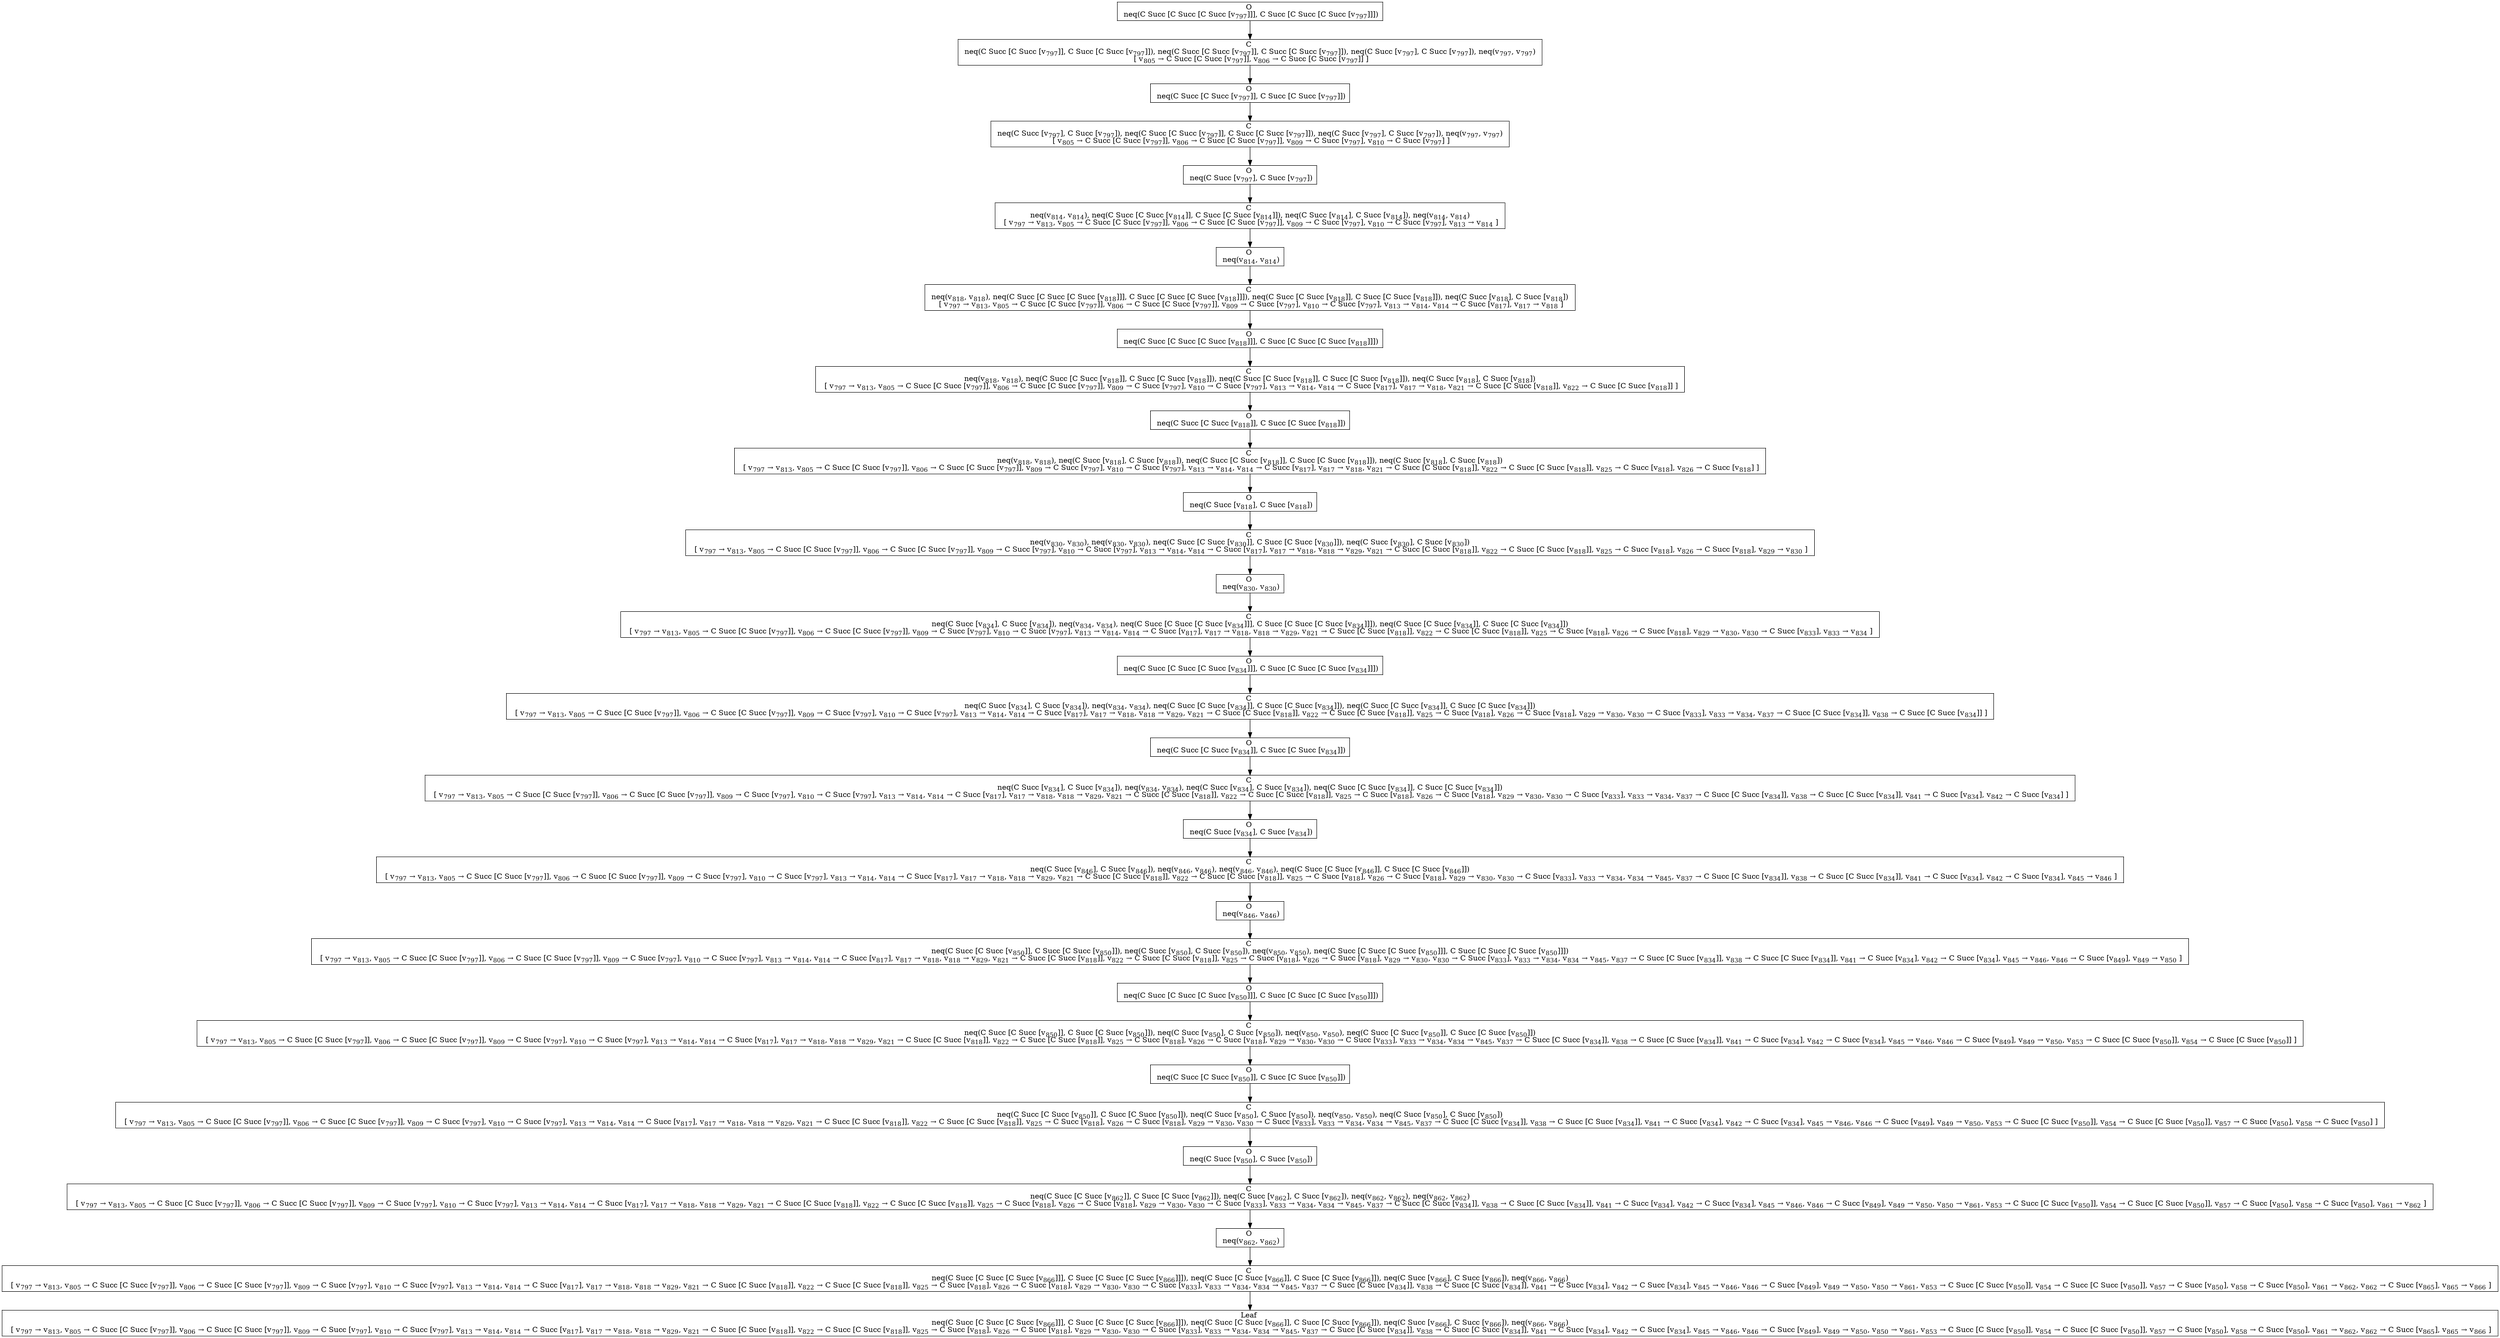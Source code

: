 digraph {
    graph [rankdir=TB
          ,bgcolor=transparent];
    node [shape=box
         ,fillcolor=white
         ,style=filled];
    0 [label=<O <BR/> neq(C Succ [C Succ [C Succ [v<SUB>797</SUB>]]], C Succ [C Succ [C Succ [v<SUB>797</SUB>]]])>];
    1 [label=<C <BR/> neq(C Succ [C Succ [v<SUB>797</SUB>]], C Succ [C Succ [v<SUB>797</SUB>]]), neq(C Succ [C Succ [v<SUB>797</SUB>]], C Succ [C Succ [v<SUB>797</SUB>]]), neq(C Succ [v<SUB>797</SUB>], C Succ [v<SUB>797</SUB>]), neq(v<SUB>797</SUB>, v<SUB>797</SUB>) <BR/>  [ v<SUB>805</SUB> &rarr; C Succ [C Succ [v<SUB>797</SUB>]], v<SUB>806</SUB> &rarr; C Succ [C Succ [v<SUB>797</SUB>]] ] >];
    2 [label=<O <BR/> neq(C Succ [C Succ [v<SUB>797</SUB>]], C Succ [C Succ [v<SUB>797</SUB>]])>];
    3 [label=<C <BR/> neq(C Succ [v<SUB>797</SUB>], C Succ [v<SUB>797</SUB>]), neq(C Succ [C Succ [v<SUB>797</SUB>]], C Succ [C Succ [v<SUB>797</SUB>]]), neq(C Succ [v<SUB>797</SUB>], C Succ [v<SUB>797</SUB>]), neq(v<SUB>797</SUB>, v<SUB>797</SUB>) <BR/>  [ v<SUB>805</SUB> &rarr; C Succ [C Succ [v<SUB>797</SUB>]], v<SUB>806</SUB> &rarr; C Succ [C Succ [v<SUB>797</SUB>]], v<SUB>809</SUB> &rarr; C Succ [v<SUB>797</SUB>], v<SUB>810</SUB> &rarr; C Succ [v<SUB>797</SUB>] ] >];
    4 [label=<O <BR/> neq(C Succ [v<SUB>797</SUB>], C Succ [v<SUB>797</SUB>])>];
    5 [label=<C <BR/> neq(v<SUB>814</SUB>, v<SUB>814</SUB>), neq(C Succ [C Succ [v<SUB>814</SUB>]], C Succ [C Succ [v<SUB>814</SUB>]]), neq(C Succ [v<SUB>814</SUB>], C Succ [v<SUB>814</SUB>]), neq(v<SUB>814</SUB>, v<SUB>814</SUB>) <BR/>  [ v<SUB>797</SUB> &rarr; v<SUB>813</SUB>, v<SUB>805</SUB> &rarr; C Succ [C Succ [v<SUB>797</SUB>]], v<SUB>806</SUB> &rarr; C Succ [C Succ [v<SUB>797</SUB>]], v<SUB>809</SUB> &rarr; C Succ [v<SUB>797</SUB>], v<SUB>810</SUB> &rarr; C Succ [v<SUB>797</SUB>], v<SUB>813</SUB> &rarr; v<SUB>814</SUB> ] >];
    6 [label=<O <BR/> neq(v<SUB>814</SUB>, v<SUB>814</SUB>)>];
    7 [label=<C <BR/> neq(v<SUB>818</SUB>, v<SUB>818</SUB>), neq(C Succ [C Succ [C Succ [v<SUB>818</SUB>]]], C Succ [C Succ [C Succ [v<SUB>818</SUB>]]]), neq(C Succ [C Succ [v<SUB>818</SUB>]], C Succ [C Succ [v<SUB>818</SUB>]]), neq(C Succ [v<SUB>818</SUB>], C Succ [v<SUB>818</SUB>]) <BR/>  [ v<SUB>797</SUB> &rarr; v<SUB>813</SUB>, v<SUB>805</SUB> &rarr; C Succ [C Succ [v<SUB>797</SUB>]], v<SUB>806</SUB> &rarr; C Succ [C Succ [v<SUB>797</SUB>]], v<SUB>809</SUB> &rarr; C Succ [v<SUB>797</SUB>], v<SUB>810</SUB> &rarr; C Succ [v<SUB>797</SUB>], v<SUB>813</SUB> &rarr; v<SUB>814</SUB>, v<SUB>814</SUB> &rarr; C Succ [v<SUB>817</SUB>], v<SUB>817</SUB> &rarr; v<SUB>818</SUB> ] >];
    8 [label=<O <BR/> neq(C Succ [C Succ [C Succ [v<SUB>818</SUB>]]], C Succ [C Succ [C Succ [v<SUB>818</SUB>]]])>];
    9 [label=<C <BR/> neq(v<SUB>818</SUB>, v<SUB>818</SUB>), neq(C Succ [C Succ [v<SUB>818</SUB>]], C Succ [C Succ [v<SUB>818</SUB>]]), neq(C Succ [C Succ [v<SUB>818</SUB>]], C Succ [C Succ [v<SUB>818</SUB>]]), neq(C Succ [v<SUB>818</SUB>], C Succ [v<SUB>818</SUB>]) <BR/>  [ v<SUB>797</SUB> &rarr; v<SUB>813</SUB>, v<SUB>805</SUB> &rarr; C Succ [C Succ [v<SUB>797</SUB>]], v<SUB>806</SUB> &rarr; C Succ [C Succ [v<SUB>797</SUB>]], v<SUB>809</SUB> &rarr; C Succ [v<SUB>797</SUB>], v<SUB>810</SUB> &rarr; C Succ [v<SUB>797</SUB>], v<SUB>813</SUB> &rarr; v<SUB>814</SUB>, v<SUB>814</SUB> &rarr; C Succ [v<SUB>817</SUB>], v<SUB>817</SUB> &rarr; v<SUB>818</SUB>, v<SUB>821</SUB> &rarr; C Succ [C Succ [v<SUB>818</SUB>]], v<SUB>822</SUB> &rarr; C Succ [C Succ [v<SUB>818</SUB>]] ] >];
    10 [label=<O <BR/> neq(C Succ [C Succ [v<SUB>818</SUB>]], C Succ [C Succ [v<SUB>818</SUB>]])>];
    11 [label=<C <BR/> neq(v<SUB>818</SUB>, v<SUB>818</SUB>), neq(C Succ [v<SUB>818</SUB>], C Succ [v<SUB>818</SUB>]), neq(C Succ [C Succ [v<SUB>818</SUB>]], C Succ [C Succ [v<SUB>818</SUB>]]), neq(C Succ [v<SUB>818</SUB>], C Succ [v<SUB>818</SUB>]) <BR/>  [ v<SUB>797</SUB> &rarr; v<SUB>813</SUB>, v<SUB>805</SUB> &rarr; C Succ [C Succ [v<SUB>797</SUB>]], v<SUB>806</SUB> &rarr; C Succ [C Succ [v<SUB>797</SUB>]], v<SUB>809</SUB> &rarr; C Succ [v<SUB>797</SUB>], v<SUB>810</SUB> &rarr; C Succ [v<SUB>797</SUB>], v<SUB>813</SUB> &rarr; v<SUB>814</SUB>, v<SUB>814</SUB> &rarr; C Succ [v<SUB>817</SUB>], v<SUB>817</SUB> &rarr; v<SUB>818</SUB>, v<SUB>821</SUB> &rarr; C Succ [C Succ [v<SUB>818</SUB>]], v<SUB>822</SUB> &rarr; C Succ [C Succ [v<SUB>818</SUB>]], v<SUB>825</SUB> &rarr; C Succ [v<SUB>818</SUB>], v<SUB>826</SUB> &rarr; C Succ [v<SUB>818</SUB>] ] >];
    12 [label=<O <BR/> neq(C Succ [v<SUB>818</SUB>], C Succ [v<SUB>818</SUB>])>];
    13 [label=<C <BR/> neq(v<SUB>830</SUB>, v<SUB>830</SUB>), neq(v<SUB>830</SUB>, v<SUB>830</SUB>), neq(C Succ [C Succ [v<SUB>830</SUB>]], C Succ [C Succ [v<SUB>830</SUB>]]), neq(C Succ [v<SUB>830</SUB>], C Succ [v<SUB>830</SUB>]) <BR/>  [ v<SUB>797</SUB> &rarr; v<SUB>813</SUB>, v<SUB>805</SUB> &rarr; C Succ [C Succ [v<SUB>797</SUB>]], v<SUB>806</SUB> &rarr; C Succ [C Succ [v<SUB>797</SUB>]], v<SUB>809</SUB> &rarr; C Succ [v<SUB>797</SUB>], v<SUB>810</SUB> &rarr; C Succ [v<SUB>797</SUB>], v<SUB>813</SUB> &rarr; v<SUB>814</SUB>, v<SUB>814</SUB> &rarr; C Succ [v<SUB>817</SUB>], v<SUB>817</SUB> &rarr; v<SUB>818</SUB>, v<SUB>818</SUB> &rarr; v<SUB>829</SUB>, v<SUB>821</SUB> &rarr; C Succ [C Succ [v<SUB>818</SUB>]], v<SUB>822</SUB> &rarr; C Succ [C Succ [v<SUB>818</SUB>]], v<SUB>825</SUB> &rarr; C Succ [v<SUB>818</SUB>], v<SUB>826</SUB> &rarr; C Succ [v<SUB>818</SUB>], v<SUB>829</SUB> &rarr; v<SUB>830</SUB> ] >];
    14 [label=<O <BR/> neq(v<SUB>830</SUB>, v<SUB>830</SUB>)>];
    15 [label=<C <BR/> neq(C Succ [v<SUB>834</SUB>], C Succ [v<SUB>834</SUB>]), neq(v<SUB>834</SUB>, v<SUB>834</SUB>), neq(C Succ [C Succ [C Succ [v<SUB>834</SUB>]]], C Succ [C Succ [C Succ [v<SUB>834</SUB>]]]), neq(C Succ [C Succ [v<SUB>834</SUB>]], C Succ [C Succ [v<SUB>834</SUB>]]) <BR/>  [ v<SUB>797</SUB> &rarr; v<SUB>813</SUB>, v<SUB>805</SUB> &rarr; C Succ [C Succ [v<SUB>797</SUB>]], v<SUB>806</SUB> &rarr; C Succ [C Succ [v<SUB>797</SUB>]], v<SUB>809</SUB> &rarr; C Succ [v<SUB>797</SUB>], v<SUB>810</SUB> &rarr; C Succ [v<SUB>797</SUB>], v<SUB>813</SUB> &rarr; v<SUB>814</SUB>, v<SUB>814</SUB> &rarr; C Succ [v<SUB>817</SUB>], v<SUB>817</SUB> &rarr; v<SUB>818</SUB>, v<SUB>818</SUB> &rarr; v<SUB>829</SUB>, v<SUB>821</SUB> &rarr; C Succ [C Succ [v<SUB>818</SUB>]], v<SUB>822</SUB> &rarr; C Succ [C Succ [v<SUB>818</SUB>]], v<SUB>825</SUB> &rarr; C Succ [v<SUB>818</SUB>], v<SUB>826</SUB> &rarr; C Succ [v<SUB>818</SUB>], v<SUB>829</SUB> &rarr; v<SUB>830</SUB>, v<SUB>830</SUB> &rarr; C Succ [v<SUB>833</SUB>], v<SUB>833</SUB> &rarr; v<SUB>834</SUB> ] >];
    16 [label=<O <BR/> neq(C Succ [C Succ [C Succ [v<SUB>834</SUB>]]], C Succ [C Succ [C Succ [v<SUB>834</SUB>]]])>];
    17 [label=<C <BR/> neq(C Succ [v<SUB>834</SUB>], C Succ [v<SUB>834</SUB>]), neq(v<SUB>834</SUB>, v<SUB>834</SUB>), neq(C Succ [C Succ [v<SUB>834</SUB>]], C Succ [C Succ [v<SUB>834</SUB>]]), neq(C Succ [C Succ [v<SUB>834</SUB>]], C Succ [C Succ [v<SUB>834</SUB>]]) <BR/>  [ v<SUB>797</SUB> &rarr; v<SUB>813</SUB>, v<SUB>805</SUB> &rarr; C Succ [C Succ [v<SUB>797</SUB>]], v<SUB>806</SUB> &rarr; C Succ [C Succ [v<SUB>797</SUB>]], v<SUB>809</SUB> &rarr; C Succ [v<SUB>797</SUB>], v<SUB>810</SUB> &rarr; C Succ [v<SUB>797</SUB>], v<SUB>813</SUB> &rarr; v<SUB>814</SUB>, v<SUB>814</SUB> &rarr; C Succ [v<SUB>817</SUB>], v<SUB>817</SUB> &rarr; v<SUB>818</SUB>, v<SUB>818</SUB> &rarr; v<SUB>829</SUB>, v<SUB>821</SUB> &rarr; C Succ [C Succ [v<SUB>818</SUB>]], v<SUB>822</SUB> &rarr; C Succ [C Succ [v<SUB>818</SUB>]], v<SUB>825</SUB> &rarr; C Succ [v<SUB>818</SUB>], v<SUB>826</SUB> &rarr; C Succ [v<SUB>818</SUB>], v<SUB>829</SUB> &rarr; v<SUB>830</SUB>, v<SUB>830</SUB> &rarr; C Succ [v<SUB>833</SUB>], v<SUB>833</SUB> &rarr; v<SUB>834</SUB>, v<SUB>837</SUB> &rarr; C Succ [C Succ [v<SUB>834</SUB>]], v<SUB>838</SUB> &rarr; C Succ [C Succ [v<SUB>834</SUB>]] ] >];
    18 [label=<O <BR/> neq(C Succ [C Succ [v<SUB>834</SUB>]], C Succ [C Succ [v<SUB>834</SUB>]])>];
    19 [label=<C <BR/> neq(C Succ [v<SUB>834</SUB>], C Succ [v<SUB>834</SUB>]), neq(v<SUB>834</SUB>, v<SUB>834</SUB>), neq(C Succ [v<SUB>834</SUB>], C Succ [v<SUB>834</SUB>]), neq(C Succ [C Succ [v<SUB>834</SUB>]], C Succ [C Succ [v<SUB>834</SUB>]]) <BR/>  [ v<SUB>797</SUB> &rarr; v<SUB>813</SUB>, v<SUB>805</SUB> &rarr; C Succ [C Succ [v<SUB>797</SUB>]], v<SUB>806</SUB> &rarr; C Succ [C Succ [v<SUB>797</SUB>]], v<SUB>809</SUB> &rarr; C Succ [v<SUB>797</SUB>], v<SUB>810</SUB> &rarr; C Succ [v<SUB>797</SUB>], v<SUB>813</SUB> &rarr; v<SUB>814</SUB>, v<SUB>814</SUB> &rarr; C Succ [v<SUB>817</SUB>], v<SUB>817</SUB> &rarr; v<SUB>818</SUB>, v<SUB>818</SUB> &rarr; v<SUB>829</SUB>, v<SUB>821</SUB> &rarr; C Succ [C Succ [v<SUB>818</SUB>]], v<SUB>822</SUB> &rarr; C Succ [C Succ [v<SUB>818</SUB>]], v<SUB>825</SUB> &rarr; C Succ [v<SUB>818</SUB>], v<SUB>826</SUB> &rarr; C Succ [v<SUB>818</SUB>], v<SUB>829</SUB> &rarr; v<SUB>830</SUB>, v<SUB>830</SUB> &rarr; C Succ [v<SUB>833</SUB>], v<SUB>833</SUB> &rarr; v<SUB>834</SUB>, v<SUB>837</SUB> &rarr; C Succ [C Succ [v<SUB>834</SUB>]], v<SUB>838</SUB> &rarr; C Succ [C Succ [v<SUB>834</SUB>]], v<SUB>841</SUB> &rarr; C Succ [v<SUB>834</SUB>], v<SUB>842</SUB> &rarr; C Succ [v<SUB>834</SUB>] ] >];
    20 [label=<O <BR/> neq(C Succ [v<SUB>834</SUB>], C Succ [v<SUB>834</SUB>])>];
    21 [label=<C <BR/> neq(C Succ [v<SUB>846</SUB>], C Succ [v<SUB>846</SUB>]), neq(v<SUB>846</SUB>, v<SUB>846</SUB>), neq(v<SUB>846</SUB>, v<SUB>846</SUB>), neq(C Succ [C Succ [v<SUB>846</SUB>]], C Succ [C Succ [v<SUB>846</SUB>]]) <BR/>  [ v<SUB>797</SUB> &rarr; v<SUB>813</SUB>, v<SUB>805</SUB> &rarr; C Succ [C Succ [v<SUB>797</SUB>]], v<SUB>806</SUB> &rarr; C Succ [C Succ [v<SUB>797</SUB>]], v<SUB>809</SUB> &rarr; C Succ [v<SUB>797</SUB>], v<SUB>810</SUB> &rarr; C Succ [v<SUB>797</SUB>], v<SUB>813</SUB> &rarr; v<SUB>814</SUB>, v<SUB>814</SUB> &rarr; C Succ [v<SUB>817</SUB>], v<SUB>817</SUB> &rarr; v<SUB>818</SUB>, v<SUB>818</SUB> &rarr; v<SUB>829</SUB>, v<SUB>821</SUB> &rarr; C Succ [C Succ [v<SUB>818</SUB>]], v<SUB>822</SUB> &rarr; C Succ [C Succ [v<SUB>818</SUB>]], v<SUB>825</SUB> &rarr; C Succ [v<SUB>818</SUB>], v<SUB>826</SUB> &rarr; C Succ [v<SUB>818</SUB>], v<SUB>829</SUB> &rarr; v<SUB>830</SUB>, v<SUB>830</SUB> &rarr; C Succ [v<SUB>833</SUB>], v<SUB>833</SUB> &rarr; v<SUB>834</SUB>, v<SUB>834</SUB> &rarr; v<SUB>845</SUB>, v<SUB>837</SUB> &rarr; C Succ [C Succ [v<SUB>834</SUB>]], v<SUB>838</SUB> &rarr; C Succ [C Succ [v<SUB>834</SUB>]], v<SUB>841</SUB> &rarr; C Succ [v<SUB>834</SUB>], v<SUB>842</SUB> &rarr; C Succ [v<SUB>834</SUB>], v<SUB>845</SUB> &rarr; v<SUB>846</SUB> ] >];
    22 [label=<O <BR/> neq(v<SUB>846</SUB>, v<SUB>846</SUB>)>];
    23 [label=<C <BR/> neq(C Succ [C Succ [v<SUB>850</SUB>]], C Succ [C Succ [v<SUB>850</SUB>]]), neq(C Succ [v<SUB>850</SUB>], C Succ [v<SUB>850</SUB>]), neq(v<SUB>850</SUB>, v<SUB>850</SUB>), neq(C Succ [C Succ [C Succ [v<SUB>850</SUB>]]], C Succ [C Succ [C Succ [v<SUB>850</SUB>]]]) <BR/>  [ v<SUB>797</SUB> &rarr; v<SUB>813</SUB>, v<SUB>805</SUB> &rarr; C Succ [C Succ [v<SUB>797</SUB>]], v<SUB>806</SUB> &rarr; C Succ [C Succ [v<SUB>797</SUB>]], v<SUB>809</SUB> &rarr; C Succ [v<SUB>797</SUB>], v<SUB>810</SUB> &rarr; C Succ [v<SUB>797</SUB>], v<SUB>813</SUB> &rarr; v<SUB>814</SUB>, v<SUB>814</SUB> &rarr; C Succ [v<SUB>817</SUB>], v<SUB>817</SUB> &rarr; v<SUB>818</SUB>, v<SUB>818</SUB> &rarr; v<SUB>829</SUB>, v<SUB>821</SUB> &rarr; C Succ [C Succ [v<SUB>818</SUB>]], v<SUB>822</SUB> &rarr; C Succ [C Succ [v<SUB>818</SUB>]], v<SUB>825</SUB> &rarr; C Succ [v<SUB>818</SUB>], v<SUB>826</SUB> &rarr; C Succ [v<SUB>818</SUB>], v<SUB>829</SUB> &rarr; v<SUB>830</SUB>, v<SUB>830</SUB> &rarr; C Succ [v<SUB>833</SUB>], v<SUB>833</SUB> &rarr; v<SUB>834</SUB>, v<SUB>834</SUB> &rarr; v<SUB>845</SUB>, v<SUB>837</SUB> &rarr; C Succ [C Succ [v<SUB>834</SUB>]], v<SUB>838</SUB> &rarr; C Succ [C Succ [v<SUB>834</SUB>]], v<SUB>841</SUB> &rarr; C Succ [v<SUB>834</SUB>], v<SUB>842</SUB> &rarr; C Succ [v<SUB>834</SUB>], v<SUB>845</SUB> &rarr; v<SUB>846</SUB>, v<SUB>846</SUB> &rarr; C Succ [v<SUB>849</SUB>], v<SUB>849</SUB> &rarr; v<SUB>850</SUB> ] >];
    24 [label=<O <BR/> neq(C Succ [C Succ [C Succ [v<SUB>850</SUB>]]], C Succ [C Succ [C Succ [v<SUB>850</SUB>]]])>];
    25 [label=<C <BR/> neq(C Succ [C Succ [v<SUB>850</SUB>]], C Succ [C Succ [v<SUB>850</SUB>]]), neq(C Succ [v<SUB>850</SUB>], C Succ [v<SUB>850</SUB>]), neq(v<SUB>850</SUB>, v<SUB>850</SUB>), neq(C Succ [C Succ [v<SUB>850</SUB>]], C Succ [C Succ [v<SUB>850</SUB>]]) <BR/>  [ v<SUB>797</SUB> &rarr; v<SUB>813</SUB>, v<SUB>805</SUB> &rarr; C Succ [C Succ [v<SUB>797</SUB>]], v<SUB>806</SUB> &rarr; C Succ [C Succ [v<SUB>797</SUB>]], v<SUB>809</SUB> &rarr; C Succ [v<SUB>797</SUB>], v<SUB>810</SUB> &rarr; C Succ [v<SUB>797</SUB>], v<SUB>813</SUB> &rarr; v<SUB>814</SUB>, v<SUB>814</SUB> &rarr; C Succ [v<SUB>817</SUB>], v<SUB>817</SUB> &rarr; v<SUB>818</SUB>, v<SUB>818</SUB> &rarr; v<SUB>829</SUB>, v<SUB>821</SUB> &rarr; C Succ [C Succ [v<SUB>818</SUB>]], v<SUB>822</SUB> &rarr; C Succ [C Succ [v<SUB>818</SUB>]], v<SUB>825</SUB> &rarr; C Succ [v<SUB>818</SUB>], v<SUB>826</SUB> &rarr; C Succ [v<SUB>818</SUB>], v<SUB>829</SUB> &rarr; v<SUB>830</SUB>, v<SUB>830</SUB> &rarr; C Succ [v<SUB>833</SUB>], v<SUB>833</SUB> &rarr; v<SUB>834</SUB>, v<SUB>834</SUB> &rarr; v<SUB>845</SUB>, v<SUB>837</SUB> &rarr; C Succ [C Succ [v<SUB>834</SUB>]], v<SUB>838</SUB> &rarr; C Succ [C Succ [v<SUB>834</SUB>]], v<SUB>841</SUB> &rarr; C Succ [v<SUB>834</SUB>], v<SUB>842</SUB> &rarr; C Succ [v<SUB>834</SUB>], v<SUB>845</SUB> &rarr; v<SUB>846</SUB>, v<SUB>846</SUB> &rarr; C Succ [v<SUB>849</SUB>], v<SUB>849</SUB> &rarr; v<SUB>850</SUB>, v<SUB>853</SUB> &rarr; C Succ [C Succ [v<SUB>850</SUB>]], v<SUB>854</SUB> &rarr; C Succ [C Succ [v<SUB>850</SUB>]] ] >];
    26 [label=<O <BR/> neq(C Succ [C Succ [v<SUB>850</SUB>]], C Succ [C Succ [v<SUB>850</SUB>]])>];
    27 [label=<C <BR/> neq(C Succ [C Succ [v<SUB>850</SUB>]], C Succ [C Succ [v<SUB>850</SUB>]]), neq(C Succ [v<SUB>850</SUB>], C Succ [v<SUB>850</SUB>]), neq(v<SUB>850</SUB>, v<SUB>850</SUB>), neq(C Succ [v<SUB>850</SUB>], C Succ [v<SUB>850</SUB>]) <BR/>  [ v<SUB>797</SUB> &rarr; v<SUB>813</SUB>, v<SUB>805</SUB> &rarr; C Succ [C Succ [v<SUB>797</SUB>]], v<SUB>806</SUB> &rarr; C Succ [C Succ [v<SUB>797</SUB>]], v<SUB>809</SUB> &rarr; C Succ [v<SUB>797</SUB>], v<SUB>810</SUB> &rarr; C Succ [v<SUB>797</SUB>], v<SUB>813</SUB> &rarr; v<SUB>814</SUB>, v<SUB>814</SUB> &rarr; C Succ [v<SUB>817</SUB>], v<SUB>817</SUB> &rarr; v<SUB>818</SUB>, v<SUB>818</SUB> &rarr; v<SUB>829</SUB>, v<SUB>821</SUB> &rarr; C Succ [C Succ [v<SUB>818</SUB>]], v<SUB>822</SUB> &rarr; C Succ [C Succ [v<SUB>818</SUB>]], v<SUB>825</SUB> &rarr; C Succ [v<SUB>818</SUB>], v<SUB>826</SUB> &rarr; C Succ [v<SUB>818</SUB>], v<SUB>829</SUB> &rarr; v<SUB>830</SUB>, v<SUB>830</SUB> &rarr; C Succ [v<SUB>833</SUB>], v<SUB>833</SUB> &rarr; v<SUB>834</SUB>, v<SUB>834</SUB> &rarr; v<SUB>845</SUB>, v<SUB>837</SUB> &rarr; C Succ [C Succ [v<SUB>834</SUB>]], v<SUB>838</SUB> &rarr; C Succ [C Succ [v<SUB>834</SUB>]], v<SUB>841</SUB> &rarr; C Succ [v<SUB>834</SUB>], v<SUB>842</SUB> &rarr; C Succ [v<SUB>834</SUB>], v<SUB>845</SUB> &rarr; v<SUB>846</SUB>, v<SUB>846</SUB> &rarr; C Succ [v<SUB>849</SUB>], v<SUB>849</SUB> &rarr; v<SUB>850</SUB>, v<SUB>853</SUB> &rarr; C Succ [C Succ [v<SUB>850</SUB>]], v<SUB>854</SUB> &rarr; C Succ [C Succ [v<SUB>850</SUB>]], v<SUB>857</SUB> &rarr; C Succ [v<SUB>850</SUB>], v<SUB>858</SUB> &rarr; C Succ [v<SUB>850</SUB>] ] >];
    28 [label=<O <BR/> neq(C Succ [v<SUB>850</SUB>], C Succ [v<SUB>850</SUB>])>];
    29 [label=<C <BR/> neq(C Succ [C Succ [v<SUB>862</SUB>]], C Succ [C Succ [v<SUB>862</SUB>]]), neq(C Succ [v<SUB>862</SUB>], C Succ [v<SUB>862</SUB>]), neq(v<SUB>862</SUB>, v<SUB>862</SUB>), neq(v<SUB>862</SUB>, v<SUB>862</SUB>) <BR/>  [ v<SUB>797</SUB> &rarr; v<SUB>813</SUB>, v<SUB>805</SUB> &rarr; C Succ [C Succ [v<SUB>797</SUB>]], v<SUB>806</SUB> &rarr; C Succ [C Succ [v<SUB>797</SUB>]], v<SUB>809</SUB> &rarr; C Succ [v<SUB>797</SUB>], v<SUB>810</SUB> &rarr; C Succ [v<SUB>797</SUB>], v<SUB>813</SUB> &rarr; v<SUB>814</SUB>, v<SUB>814</SUB> &rarr; C Succ [v<SUB>817</SUB>], v<SUB>817</SUB> &rarr; v<SUB>818</SUB>, v<SUB>818</SUB> &rarr; v<SUB>829</SUB>, v<SUB>821</SUB> &rarr; C Succ [C Succ [v<SUB>818</SUB>]], v<SUB>822</SUB> &rarr; C Succ [C Succ [v<SUB>818</SUB>]], v<SUB>825</SUB> &rarr; C Succ [v<SUB>818</SUB>], v<SUB>826</SUB> &rarr; C Succ [v<SUB>818</SUB>], v<SUB>829</SUB> &rarr; v<SUB>830</SUB>, v<SUB>830</SUB> &rarr; C Succ [v<SUB>833</SUB>], v<SUB>833</SUB> &rarr; v<SUB>834</SUB>, v<SUB>834</SUB> &rarr; v<SUB>845</SUB>, v<SUB>837</SUB> &rarr; C Succ [C Succ [v<SUB>834</SUB>]], v<SUB>838</SUB> &rarr; C Succ [C Succ [v<SUB>834</SUB>]], v<SUB>841</SUB> &rarr; C Succ [v<SUB>834</SUB>], v<SUB>842</SUB> &rarr; C Succ [v<SUB>834</SUB>], v<SUB>845</SUB> &rarr; v<SUB>846</SUB>, v<SUB>846</SUB> &rarr; C Succ [v<SUB>849</SUB>], v<SUB>849</SUB> &rarr; v<SUB>850</SUB>, v<SUB>850</SUB> &rarr; v<SUB>861</SUB>, v<SUB>853</SUB> &rarr; C Succ [C Succ [v<SUB>850</SUB>]], v<SUB>854</SUB> &rarr; C Succ [C Succ [v<SUB>850</SUB>]], v<SUB>857</SUB> &rarr; C Succ [v<SUB>850</SUB>], v<SUB>858</SUB> &rarr; C Succ [v<SUB>850</SUB>], v<SUB>861</SUB> &rarr; v<SUB>862</SUB> ] >];
    30 [label=<O <BR/> neq(v<SUB>862</SUB>, v<SUB>862</SUB>)>];
    31 [label=<C <BR/> neq(C Succ [C Succ [C Succ [v<SUB>866</SUB>]]], C Succ [C Succ [C Succ [v<SUB>866</SUB>]]]), neq(C Succ [C Succ [v<SUB>866</SUB>]], C Succ [C Succ [v<SUB>866</SUB>]]), neq(C Succ [v<SUB>866</SUB>], C Succ [v<SUB>866</SUB>]), neq(v<SUB>866</SUB>, v<SUB>866</SUB>) <BR/>  [ v<SUB>797</SUB> &rarr; v<SUB>813</SUB>, v<SUB>805</SUB> &rarr; C Succ [C Succ [v<SUB>797</SUB>]], v<SUB>806</SUB> &rarr; C Succ [C Succ [v<SUB>797</SUB>]], v<SUB>809</SUB> &rarr; C Succ [v<SUB>797</SUB>], v<SUB>810</SUB> &rarr; C Succ [v<SUB>797</SUB>], v<SUB>813</SUB> &rarr; v<SUB>814</SUB>, v<SUB>814</SUB> &rarr; C Succ [v<SUB>817</SUB>], v<SUB>817</SUB> &rarr; v<SUB>818</SUB>, v<SUB>818</SUB> &rarr; v<SUB>829</SUB>, v<SUB>821</SUB> &rarr; C Succ [C Succ [v<SUB>818</SUB>]], v<SUB>822</SUB> &rarr; C Succ [C Succ [v<SUB>818</SUB>]], v<SUB>825</SUB> &rarr; C Succ [v<SUB>818</SUB>], v<SUB>826</SUB> &rarr; C Succ [v<SUB>818</SUB>], v<SUB>829</SUB> &rarr; v<SUB>830</SUB>, v<SUB>830</SUB> &rarr; C Succ [v<SUB>833</SUB>], v<SUB>833</SUB> &rarr; v<SUB>834</SUB>, v<SUB>834</SUB> &rarr; v<SUB>845</SUB>, v<SUB>837</SUB> &rarr; C Succ [C Succ [v<SUB>834</SUB>]], v<SUB>838</SUB> &rarr; C Succ [C Succ [v<SUB>834</SUB>]], v<SUB>841</SUB> &rarr; C Succ [v<SUB>834</SUB>], v<SUB>842</SUB> &rarr; C Succ [v<SUB>834</SUB>], v<SUB>845</SUB> &rarr; v<SUB>846</SUB>, v<SUB>846</SUB> &rarr; C Succ [v<SUB>849</SUB>], v<SUB>849</SUB> &rarr; v<SUB>850</SUB>, v<SUB>850</SUB> &rarr; v<SUB>861</SUB>, v<SUB>853</SUB> &rarr; C Succ [C Succ [v<SUB>850</SUB>]], v<SUB>854</SUB> &rarr; C Succ [C Succ [v<SUB>850</SUB>]], v<SUB>857</SUB> &rarr; C Succ [v<SUB>850</SUB>], v<SUB>858</SUB> &rarr; C Succ [v<SUB>850</SUB>], v<SUB>861</SUB> &rarr; v<SUB>862</SUB>, v<SUB>862</SUB> &rarr; C Succ [v<SUB>865</SUB>], v<SUB>865</SUB> &rarr; v<SUB>866</SUB> ] >];
    32 [label=<Leaf <BR/> neq(C Succ [C Succ [C Succ [v<SUB>866</SUB>]]], C Succ [C Succ [C Succ [v<SUB>866</SUB>]]]), neq(C Succ [C Succ [v<SUB>866</SUB>]], C Succ [C Succ [v<SUB>866</SUB>]]), neq(C Succ [v<SUB>866</SUB>], C Succ [v<SUB>866</SUB>]), neq(v<SUB>866</SUB>, v<SUB>866</SUB>) <BR/>  [ v<SUB>797</SUB> &rarr; v<SUB>813</SUB>, v<SUB>805</SUB> &rarr; C Succ [C Succ [v<SUB>797</SUB>]], v<SUB>806</SUB> &rarr; C Succ [C Succ [v<SUB>797</SUB>]], v<SUB>809</SUB> &rarr; C Succ [v<SUB>797</SUB>], v<SUB>810</SUB> &rarr; C Succ [v<SUB>797</SUB>], v<SUB>813</SUB> &rarr; v<SUB>814</SUB>, v<SUB>814</SUB> &rarr; C Succ [v<SUB>817</SUB>], v<SUB>817</SUB> &rarr; v<SUB>818</SUB>, v<SUB>818</SUB> &rarr; v<SUB>829</SUB>, v<SUB>821</SUB> &rarr; C Succ [C Succ [v<SUB>818</SUB>]], v<SUB>822</SUB> &rarr; C Succ [C Succ [v<SUB>818</SUB>]], v<SUB>825</SUB> &rarr; C Succ [v<SUB>818</SUB>], v<SUB>826</SUB> &rarr; C Succ [v<SUB>818</SUB>], v<SUB>829</SUB> &rarr; v<SUB>830</SUB>, v<SUB>830</SUB> &rarr; C Succ [v<SUB>833</SUB>], v<SUB>833</SUB> &rarr; v<SUB>834</SUB>, v<SUB>834</SUB> &rarr; v<SUB>845</SUB>, v<SUB>837</SUB> &rarr; C Succ [C Succ [v<SUB>834</SUB>]], v<SUB>838</SUB> &rarr; C Succ [C Succ [v<SUB>834</SUB>]], v<SUB>841</SUB> &rarr; C Succ [v<SUB>834</SUB>], v<SUB>842</SUB> &rarr; C Succ [v<SUB>834</SUB>], v<SUB>845</SUB> &rarr; v<SUB>846</SUB>, v<SUB>846</SUB> &rarr; C Succ [v<SUB>849</SUB>], v<SUB>849</SUB> &rarr; v<SUB>850</SUB>, v<SUB>850</SUB> &rarr; v<SUB>861</SUB>, v<SUB>853</SUB> &rarr; C Succ [C Succ [v<SUB>850</SUB>]], v<SUB>854</SUB> &rarr; C Succ [C Succ [v<SUB>850</SUB>]], v<SUB>857</SUB> &rarr; C Succ [v<SUB>850</SUB>], v<SUB>858</SUB> &rarr; C Succ [v<SUB>850</SUB>], v<SUB>861</SUB> &rarr; v<SUB>862</SUB>, v<SUB>862</SUB> &rarr; C Succ [v<SUB>865</SUB>], v<SUB>865</SUB> &rarr; v<SUB>866</SUB> ] >];
    0 -> 1 [label=""];
    1 -> 2 [label=""];
    2 -> 3 [label=""];
    3 -> 4 [label=""];
    4 -> 5 [label=""];
    5 -> 6 [label=""];
    6 -> 7 [label=""];
    7 -> 8 [label=""];
    8 -> 9 [label=""];
    9 -> 10 [label=""];
    10 -> 11 [label=""];
    11 -> 12 [label=""];
    12 -> 13 [label=""];
    13 -> 14 [label=""];
    14 -> 15 [label=""];
    15 -> 16 [label=""];
    16 -> 17 [label=""];
    17 -> 18 [label=""];
    18 -> 19 [label=""];
    19 -> 20 [label=""];
    20 -> 21 [label=""];
    21 -> 22 [label=""];
    22 -> 23 [label=""];
    23 -> 24 [label=""];
    24 -> 25 [label=""];
    25 -> 26 [label=""];
    26 -> 27 [label=""];
    27 -> 28 [label=""];
    28 -> 29 [label=""];
    29 -> 30 [label=""];
    30 -> 31 [label=""];
    31 -> 32 [label=""];
}